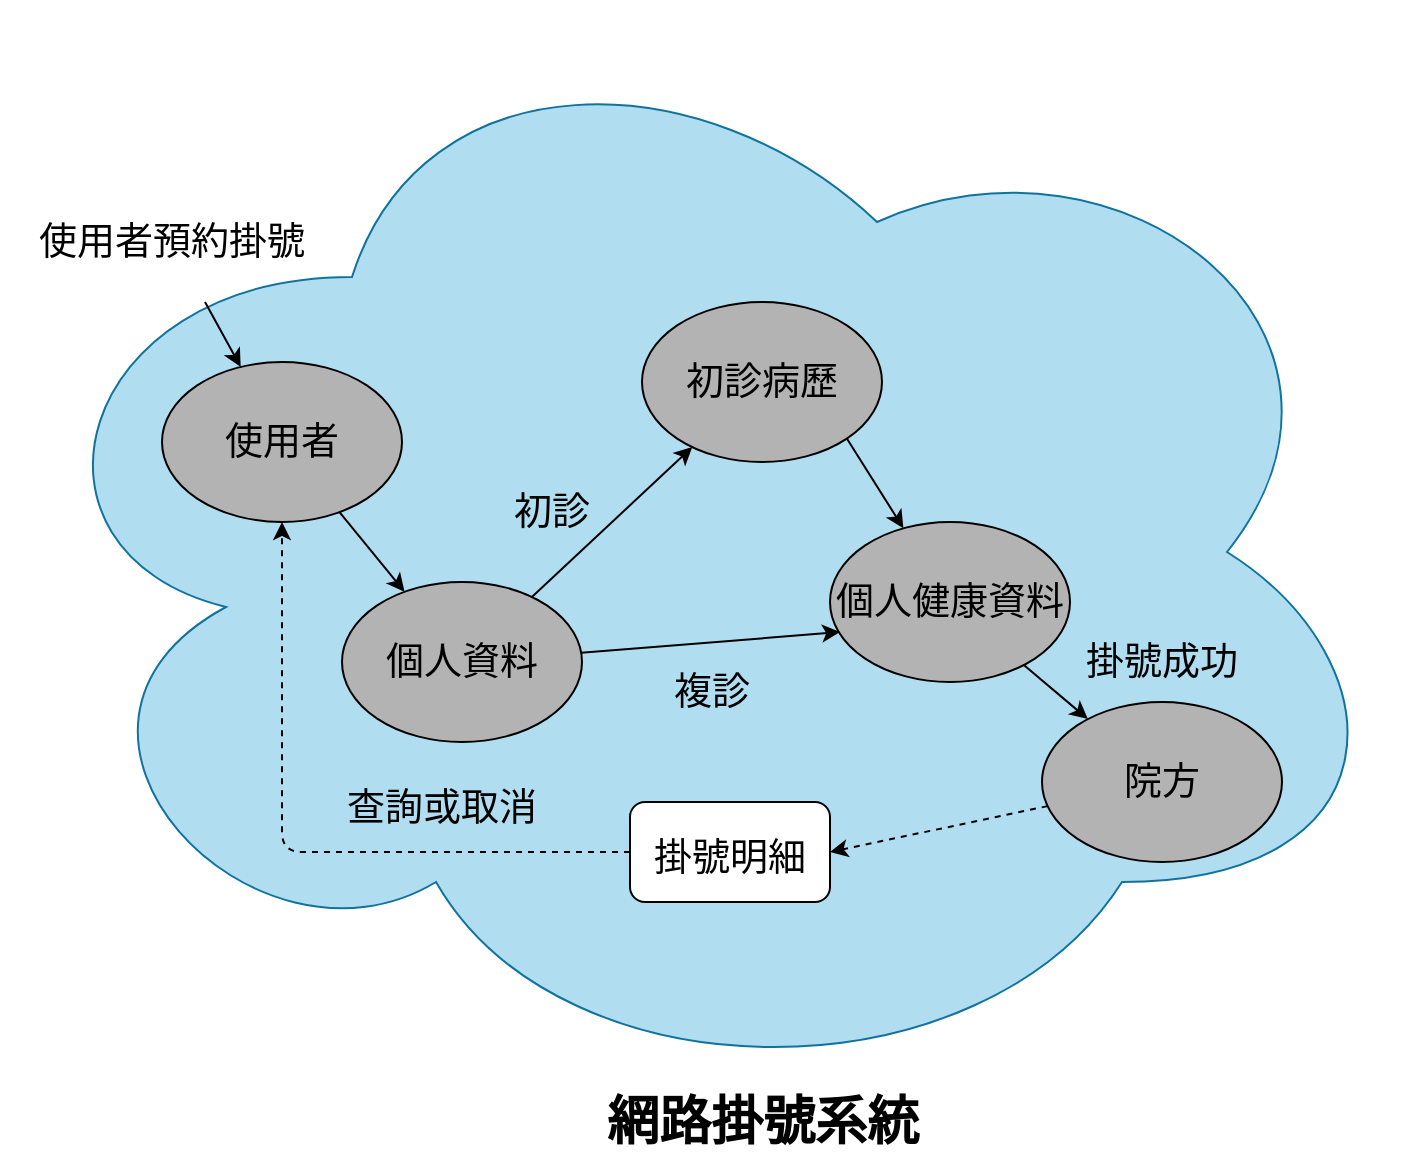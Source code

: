 <mxfile>
    <diagram id="iTvsSP0Hu4RqptoAbtLN" name="第1頁">
        <mxGraphModel dx="576" dy="1596" grid="1" gridSize="10" guides="1" tooltips="1" connect="1" arrows="1" fold="1" page="1" pageScale="1" pageWidth="827" pageHeight="1169" math="0" shadow="0">
            <root>
                <mxCell id="0"/>
                <mxCell id="1" parent="0"/>
                <mxCell id="2" value="" style="ellipse;shape=cloud;whiteSpace=wrap;html=1;fillColor=#b1ddf0;strokeColor=#10739e;" vertex="1" parent="1">
                    <mxGeometry x="50" y="-30" width="700" height="550" as="geometry"/>
                </mxCell>
                <mxCell id="3" value="&lt;font style=&quot;font-size: 26px;&quot;&gt;網路掛號系統&lt;/font&gt;" style="text;html=1;strokeColor=none;fillColor=none;align=center;verticalAlign=middle;whiteSpace=wrap;rounded=0;fontStyle=1;fontSize=26;" vertex="1" parent="1">
                    <mxGeometry x="340" y="510" width="181" height="40" as="geometry"/>
                </mxCell>
                <mxCell id="4" value="使用者" style="ellipse;whiteSpace=wrap;html=1;fontSize=19;fillColor=#B3B3B3;" vertex="1" parent="1">
                    <mxGeometry x="130" y="150" width="120" height="80" as="geometry"/>
                </mxCell>
                <mxCell id="5" value="個人資料" style="ellipse;whiteSpace=wrap;html=1;fontSize=19;fillColor=#B3B3B3;" vertex="1" parent="1">
                    <mxGeometry x="220" y="260" width="120" height="80" as="geometry"/>
                </mxCell>
                <mxCell id="6" value="初診病歷" style="ellipse;whiteSpace=wrap;html=1;fontSize=19;fillColor=#B3B3B3;" vertex="1" parent="1">
                    <mxGeometry x="370" y="120" width="120" height="80" as="geometry"/>
                </mxCell>
                <mxCell id="7" value="院方" style="ellipse;whiteSpace=wrap;html=1;fontSize=19;fillColor=#B3B3B3;" vertex="1" parent="1">
                    <mxGeometry x="570" y="320" width="120" height="80" as="geometry"/>
                </mxCell>
                <mxCell id="8" value="" style="endArrow=classic;html=1;fontSize=19;strokeColor=#000000;" edge="1" parent="1" source="4" target="5">
                    <mxGeometry width="50" height="50" relative="1" as="geometry">
                        <mxPoint x="265" y="200" as="sourcePoint"/>
                        <mxPoint x="315" y="150" as="targetPoint"/>
                    </mxGeometry>
                </mxCell>
                <mxCell id="9" value="" style="endArrow=classic;html=1;fontSize=19;strokeColor=#000000;" edge="1" parent="1" source="5" target="6">
                    <mxGeometry width="50" height="50" relative="1" as="geometry">
                        <mxPoint x="258.974" y="207.947" as="sourcePoint"/>
                        <mxPoint x="281.026" y="252.053" as="targetPoint"/>
                    </mxGeometry>
                </mxCell>
                <mxCell id="10" value="" style="endArrow=classic;html=1;fontSize=19;strokeColor=#000000;" edge="1" parent="1" source="17" target="7">
                    <mxGeometry width="50" height="50" relative="1" as="geometry">
                        <mxPoint x="430.004" y="277.947" as="sourcePoint"/>
                        <mxPoint x="452.056" y="322.053" as="targetPoint"/>
                    </mxGeometry>
                </mxCell>
                <mxCell id="11" value="" style="endArrow=classic;html=1;fontSize=19;strokeColor=#000000;" edge="1" parent="1" source="13" target="4">
                    <mxGeometry width="50" height="50" relative="1" as="geometry">
                        <mxPoint x="150.004" y="85.897" as="sourcePoint"/>
                        <mxPoint x="172.056" y="130.003" as="targetPoint"/>
                    </mxGeometry>
                </mxCell>
                <mxCell id="13" value="使用者預約掛號" style="text;html=1;strokeColor=none;fillColor=none;align=center;verticalAlign=middle;whiteSpace=wrap;rounded=0;fontSize=19;" vertex="1" parent="1">
                    <mxGeometry x="60" y="60" width="150" height="60" as="geometry"/>
                </mxCell>
                <mxCell id="15" value="&lt;font&gt;初診&lt;/font&gt;" style="text;html=1;strokeColor=none;fillColor=none;align=center;verticalAlign=middle;whiteSpace=wrap;rounded=0;fontSize=19;fontColor=#000000;" vertex="1" parent="1">
                    <mxGeometry x="300" y="190" width="50" height="70" as="geometry"/>
                </mxCell>
                <mxCell id="16" value="&lt;font&gt;複診&lt;/font&gt;" style="text;html=1;strokeColor=none;fillColor=none;align=center;verticalAlign=middle;whiteSpace=wrap;rounded=0;fontSize=19;fontColor=#000000;" vertex="1" parent="1">
                    <mxGeometry x="380" y="280" width="50" height="70" as="geometry"/>
                </mxCell>
                <mxCell id="17" value="個人健康資料" style="ellipse;whiteSpace=wrap;html=1;fontSize=19;fillColor=#B3B3B3;" vertex="1" parent="1">
                    <mxGeometry x="464" y="230" width="120" height="80" as="geometry"/>
                </mxCell>
                <mxCell id="18" value="" style="endArrow=classic;html=1;fontSize=19;strokeColor=#000000;exitX=1;exitY=1;exitDx=0;exitDy=0;" edge="1" parent="1" source="6" target="17">
                    <mxGeometry width="50" height="50" relative="1" as="geometry">
                        <mxPoint x="385.0" y="199.996" as="sourcePoint"/>
                        <mxPoint x="441.318" y="230.002" as="targetPoint"/>
                    </mxGeometry>
                </mxCell>
                <mxCell id="19" value="掛號成功" style="text;html=1;strokeColor=none;fillColor=none;align=center;verticalAlign=middle;whiteSpace=wrap;rounded=0;fontSize=19;fontColor=#000000;" vertex="1" parent="1">
                    <mxGeometry x="585" y="290" width="90" height="20" as="geometry"/>
                </mxCell>
                <mxCell id="24" value="" style="endArrow=classic;html=1;fontSize=19;strokeColor=#000000;entryX=0.042;entryY=0.688;entryDx=0;entryDy=0;entryPerimeter=0;" edge="1" parent="1" source="5" target="17">
                    <mxGeometry width="50" height="50" relative="1" as="geometry">
                        <mxPoint x="482.426" y="198.284" as="sourcePoint"/>
                        <mxPoint x="517.436" y="221.808" as="targetPoint"/>
                        <Array as="points"/>
                    </mxGeometry>
                </mxCell>
                <mxCell id="26" value="&lt;font style=&quot;font-size: 19px;&quot;&gt;掛號明細&lt;/font&gt;" style="rounded=1;whiteSpace=wrap;html=1;fontSize=26;" vertex="1" parent="1">
                    <mxGeometry x="364" y="370" width="100" height="50" as="geometry"/>
                </mxCell>
                <mxCell id="28" value="" style="endArrow=classic;html=1;strokeColor=#000000;fontSize=19;fontColor=#000000;dashed=1;entryX=0.5;entryY=1;entryDx=0;entryDy=0;exitX=0;exitY=0.5;exitDx=0;exitDy=0;" edge="1" parent="1" source="26" target="4">
                    <mxGeometry width="50" height="50" relative="1" as="geometry">
                        <mxPoint x="340" y="410" as="sourcePoint"/>
                        <mxPoint x="390" y="360" as="targetPoint"/>
                        <Array as="points">
                            <mxPoint x="190" y="395"/>
                        </Array>
                    </mxGeometry>
                </mxCell>
                <mxCell id="29" value="" style="endArrow=classic;html=1;strokeColor=#000000;fontSize=19;fontColor=#000000;dashed=1;entryX=1;entryY=0.5;entryDx=0;entryDy=0;" edge="1" parent="1" source="7" target="26">
                    <mxGeometry width="50" height="50" relative="1" as="geometry">
                        <mxPoint x="685" y="495" as="sourcePoint"/>
                        <mxPoint x="505" y="330" as="targetPoint"/>
                        <Array as="points"/>
                    </mxGeometry>
                </mxCell>
                <mxCell id="30" value="查詢或取消" style="text;html=1;strokeColor=none;fillColor=none;align=center;verticalAlign=middle;whiteSpace=wrap;rounded=0;fontSize=19;fontColor=#000000;" vertex="1" parent="1">
                    <mxGeometry x="210" y="340" width="120" height="65" as="geometry"/>
                </mxCell>
            </root>
        </mxGraphModel>
    </diagram>
</mxfile>